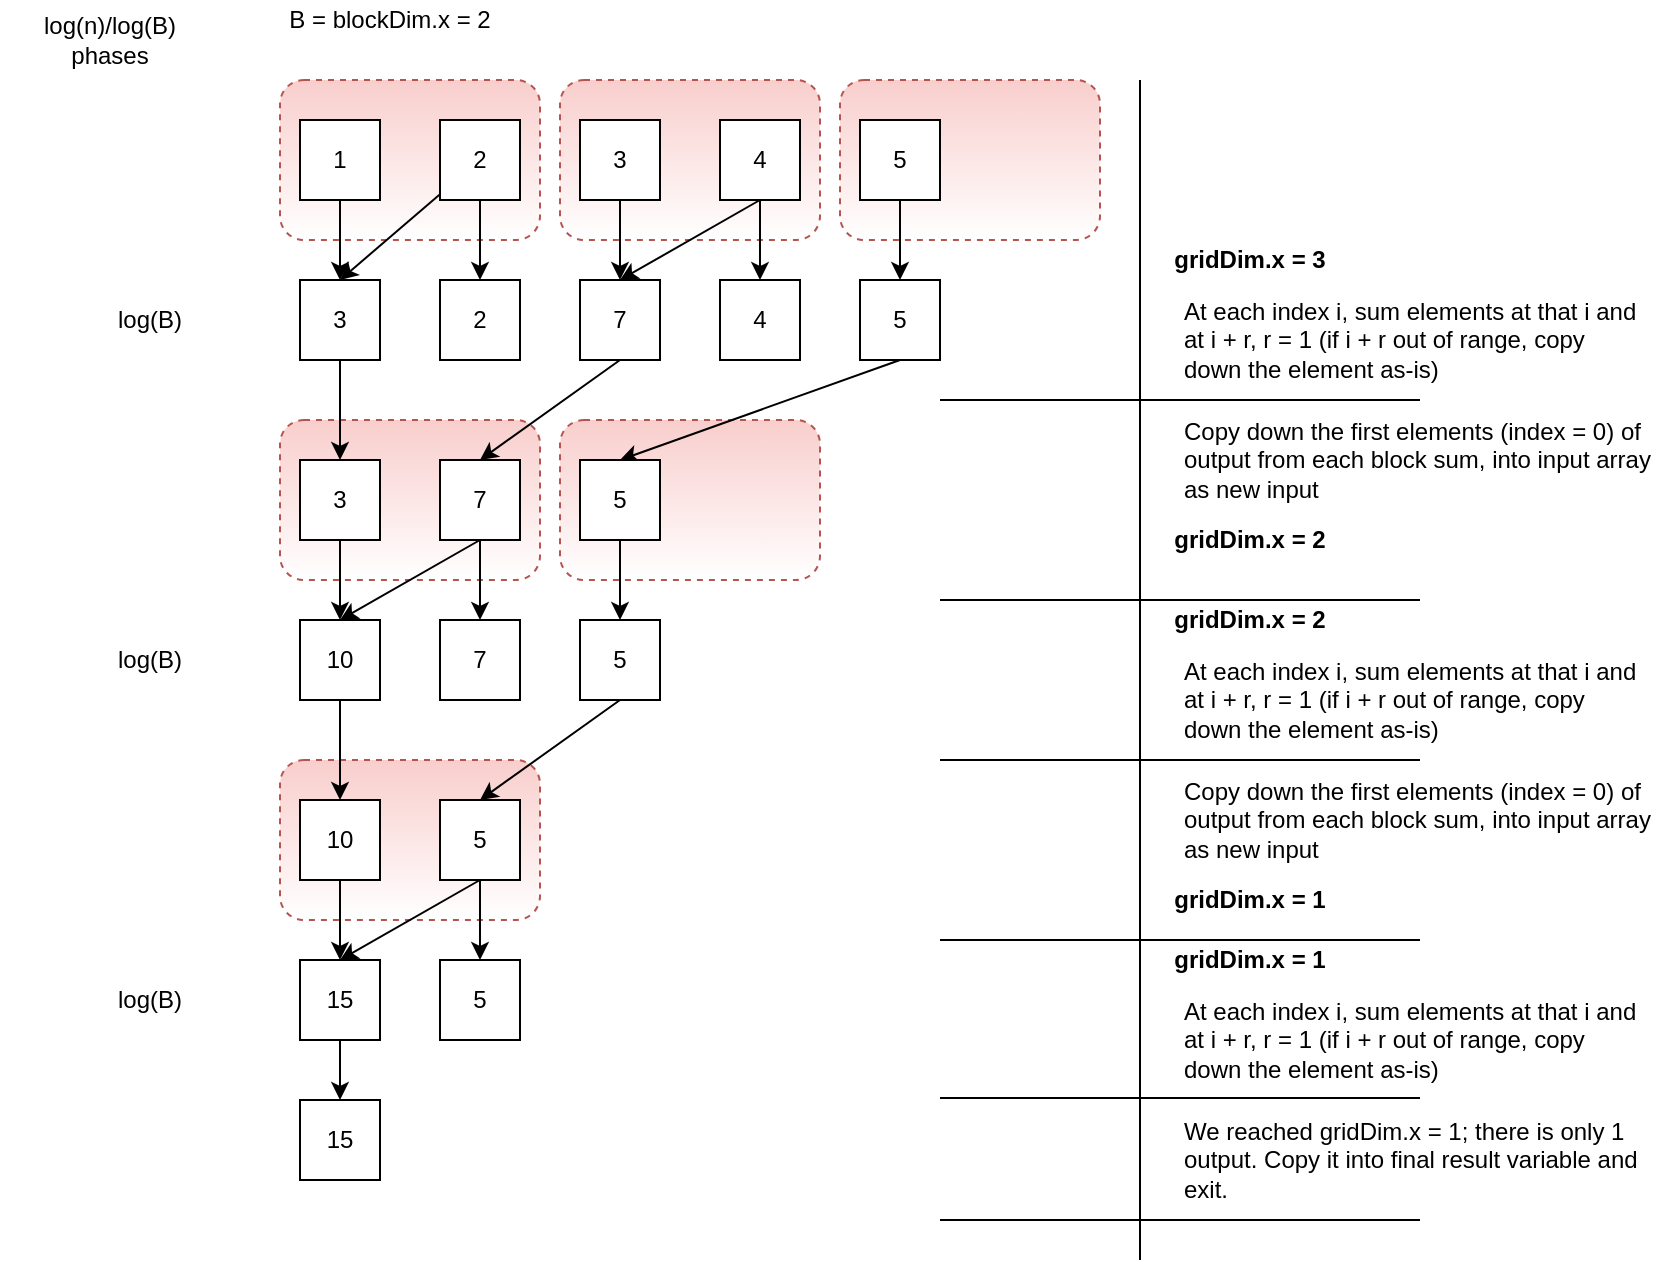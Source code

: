 <mxfile version="14.6.13" type="device"><diagram id="czSkmLJnxCa9iZKUmHA-" name="Page-1"><mxGraphModel dx="1377" dy="808" grid="1" gridSize="10" guides="1" tooltips="1" connect="1" arrows="1" fold="1" page="1" pageScale="1" pageWidth="2000" pageHeight="2000" math="0" shadow="0"><root><mxCell id="0"/><mxCell id="1" parent="0"/><mxCell id="iqM7cYK7eCukow81u_p7-42" value="" style="rounded=1;whiteSpace=wrap;html=1;dashed=1;fillColor=#f8cecc;strokeColor=#b85450;gradientColor=#ffffff;" vertex="1" parent="1"><mxGeometry x="200" y="550" width="130" height="80" as="geometry"/></mxCell><mxCell id="iqM7cYK7eCukow81u_p7-29" value="" style="rounded=1;whiteSpace=wrap;html=1;dashed=1;fillColor=#f8cecc;strokeColor=#b85450;gradientColor=#ffffff;" vertex="1" parent="1"><mxGeometry x="340" y="380" width="130" height="80" as="geometry"/></mxCell><mxCell id="iqM7cYK7eCukow81u_p7-28" value="" style="rounded=1;whiteSpace=wrap;html=1;dashed=1;fillColor=#f8cecc;strokeColor=#b85450;gradientColor=#ffffff;" vertex="1" parent="1"><mxGeometry x="200" y="380" width="130" height="80" as="geometry"/></mxCell><mxCell id="iqM7cYK7eCukow81u_p7-14" value="" style="rounded=1;whiteSpace=wrap;html=1;dashed=1;fillColor=#f8cecc;strokeColor=#b85450;gradientColor=#ffffff;" vertex="1" parent="1"><mxGeometry x="480" y="210" width="130" height="80" as="geometry"/></mxCell><mxCell id="iqM7cYK7eCukow81u_p7-13" value="" style="rounded=1;whiteSpace=wrap;html=1;dashed=1;fillColor=#f8cecc;strokeColor=#b85450;gradientColor=#ffffff;" vertex="1" parent="1"><mxGeometry x="340" y="210" width="130" height="80" as="geometry"/></mxCell><mxCell id="iqM7cYK7eCukow81u_p7-12" value="" style="rounded=1;whiteSpace=wrap;html=1;dashed=1;fillColor=#f8cecc;strokeColor=#b85450;gradientColor=#ffffff;" vertex="1" parent="1"><mxGeometry x="200" y="210" width="130" height="80" as="geometry"/></mxCell><mxCell id="iqM7cYK7eCukow81u_p7-18" style="edgeStyle=orthogonalEdgeStyle;rounded=0;orthogonalLoop=1;jettySize=auto;html=1;entryX=0.5;entryY=0;entryDx=0;entryDy=0;" edge="1" parent="1" source="iqM7cYK7eCukow81u_p7-1" target="iqM7cYK7eCukow81u_p7-7"><mxGeometry relative="1" as="geometry"><mxPoint x="230" y="300" as="targetPoint"/></mxGeometry></mxCell><mxCell id="iqM7cYK7eCukow81u_p7-1" value="1" style="rounded=0;whiteSpace=wrap;html=1;" vertex="1" parent="1"><mxGeometry x="210" y="230" width="40" height="40" as="geometry"/></mxCell><mxCell id="iqM7cYK7eCukow81u_p7-19" value="" style="rounded=0;orthogonalLoop=1;jettySize=auto;html=1;entryX=0.5;entryY=0;entryDx=0;entryDy=0;" edge="1" parent="1" source="iqM7cYK7eCukow81u_p7-2" target="iqM7cYK7eCukow81u_p7-7"><mxGeometry relative="1" as="geometry"/></mxCell><mxCell id="iqM7cYK7eCukow81u_p7-2" value="2" style="rounded=0;whiteSpace=wrap;html=1;" vertex="1" parent="1"><mxGeometry x="280" y="230" width="40" height="40" as="geometry"/></mxCell><mxCell id="iqM7cYK7eCukow81u_p7-21" style="edgeStyle=none;rounded=0;orthogonalLoop=1;jettySize=auto;html=1;exitX=0.5;exitY=1;exitDx=0;exitDy=0;entryX=0.5;entryY=0;entryDx=0;entryDy=0;" edge="1" parent="1" source="iqM7cYK7eCukow81u_p7-3" target="iqM7cYK7eCukow81u_p7-9"><mxGeometry relative="1" as="geometry"/></mxCell><mxCell id="iqM7cYK7eCukow81u_p7-3" value="3" style="rounded=0;whiteSpace=wrap;html=1;" vertex="1" parent="1"><mxGeometry x="350" y="230" width="40" height="40" as="geometry"/></mxCell><mxCell id="iqM7cYK7eCukow81u_p7-22" style="edgeStyle=none;rounded=0;orthogonalLoop=1;jettySize=auto;html=1;exitX=0.5;exitY=1;exitDx=0;exitDy=0;entryX=0.5;entryY=0;entryDx=0;entryDy=0;" edge="1" parent="1" source="iqM7cYK7eCukow81u_p7-4" target="iqM7cYK7eCukow81u_p7-9"><mxGeometry relative="1" as="geometry"/></mxCell><mxCell id="iqM7cYK7eCukow81u_p7-23" style="edgeStyle=none;rounded=0;orthogonalLoop=1;jettySize=auto;html=1;exitX=0.5;exitY=1;exitDx=0;exitDy=0;entryX=0.5;entryY=0;entryDx=0;entryDy=0;" edge="1" parent="1" source="iqM7cYK7eCukow81u_p7-4" target="iqM7cYK7eCukow81u_p7-10"><mxGeometry relative="1" as="geometry"/></mxCell><mxCell id="iqM7cYK7eCukow81u_p7-4" value="4" style="rounded=0;whiteSpace=wrap;html=1;" vertex="1" parent="1"><mxGeometry x="420" y="230" width="40" height="40" as="geometry"/></mxCell><mxCell id="iqM7cYK7eCukow81u_p7-24" style="edgeStyle=none;rounded=0;orthogonalLoop=1;jettySize=auto;html=1;exitX=0.5;exitY=1;exitDx=0;exitDy=0;entryX=0.5;entryY=0;entryDx=0;entryDy=0;" edge="1" parent="1" source="iqM7cYK7eCukow81u_p7-5" target="iqM7cYK7eCukow81u_p7-11"><mxGeometry relative="1" as="geometry"/></mxCell><mxCell id="iqM7cYK7eCukow81u_p7-5" value="5" style="rounded=0;whiteSpace=wrap;html=1;" vertex="1" parent="1"><mxGeometry x="490" y="230" width="40" height="40" as="geometry"/></mxCell><mxCell id="iqM7cYK7eCukow81u_p7-6" value="B = blockDim.x = 2" style="text;html=1;strokeColor=none;fillColor=none;align=center;verticalAlign=middle;whiteSpace=wrap;rounded=0;" vertex="1" parent="1"><mxGeometry x="200" y="170" width="110" height="20" as="geometry"/></mxCell><mxCell id="iqM7cYK7eCukow81u_p7-25" style="edgeStyle=none;rounded=0;orthogonalLoop=1;jettySize=auto;html=1;exitX=0.5;exitY=1;exitDx=0;exitDy=0;entryX=0.5;entryY=0;entryDx=0;entryDy=0;" edge="1" parent="1" source="iqM7cYK7eCukow81u_p7-7" target="iqM7cYK7eCukow81u_p7-15"><mxGeometry relative="1" as="geometry"/></mxCell><mxCell id="iqM7cYK7eCukow81u_p7-7" value="3" style="rounded=0;whiteSpace=wrap;html=1;" vertex="1" parent="1"><mxGeometry x="210" y="310" width="40" height="40" as="geometry"/></mxCell><mxCell id="iqM7cYK7eCukow81u_p7-8" value="2" style="rounded=0;whiteSpace=wrap;html=1;" vertex="1" parent="1"><mxGeometry x="280" y="310" width="40" height="40" as="geometry"/></mxCell><mxCell id="iqM7cYK7eCukow81u_p7-26" style="edgeStyle=none;rounded=0;orthogonalLoop=1;jettySize=auto;html=1;exitX=0.5;exitY=1;exitDx=0;exitDy=0;entryX=0.5;entryY=0;entryDx=0;entryDy=0;" edge="1" parent="1" source="iqM7cYK7eCukow81u_p7-9" target="iqM7cYK7eCukow81u_p7-16"><mxGeometry relative="1" as="geometry"/></mxCell><mxCell id="iqM7cYK7eCukow81u_p7-9" value="7" style="rounded=0;whiteSpace=wrap;html=1;" vertex="1" parent="1"><mxGeometry x="350" y="310" width="40" height="40" as="geometry"/></mxCell><mxCell id="iqM7cYK7eCukow81u_p7-10" value="4" style="rounded=0;whiteSpace=wrap;html=1;" vertex="1" parent="1"><mxGeometry x="420" y="310" width="40" height="40" as="geometry"/></mxCell><mxCell id="iqM7cYK7eCukow81u_p7-27" style="edgeStyle=none;rounded=0;orthogonalLoop=1;jettySize=auto;html=1;exitX=0.5;exitY=1;exitDx=0;exitDy=0;entryX=0.5;entryY=0;entryDx=0;entryDy=0;" edge="1" parent="1" source="iqM7cYK7eCukow81u_p7-11" target="iqM7cYK7eCukow81u_p7-17"><mxGeometry relative="1" as="geometry"/></mxCell><mxCell id="iqM7cYK7eCukow81u_p7-11" value="5" style="rounded=0;whiteSpace=wrap;html=1;" vertex="1" parent="1"><mxGeometry x="490" y="310" width="40" height="40" as="geometry"/></mxCell><mxCell id="iqM7cYK7eCukow81u_p7-33" style="edgeStyle=none;rounded=0;orthogonalLoop=1;jettySize=auto;html=1;exitX=0.5;exitY=1;exitDx=0;exitDy=0;" edge="1" parent="1" source="iqM7cYK7eCukow81u_p7-15" target="iqM7cYK7eCukow81u_p7-30"><mxGeometry relative="1" as="geometry"/></mxCell><mxCell id="iqM7cYK7eCukow81u_p7-15" value="3" style="rounded=0;whiteSpace=wrap;html=1;" vertex="1" parent="1"><mxGeometry x="210" y="400" width="40" height="40" as="geometry"/></mxCell><mxCell id="iqM7cYK7eCukow81u_p7-34" style="edgeStyle=none;rounded=0;orthogonalLoop=1;jettySize=auto;html=1;exitX=0.5;exitY=1;exitDx=0;exitDy=0;" edge="1" parent="1" source="iqM7cYK7eCukow81u_p7-16"><mxGeometry relative="1" as="geometry"><mxPoint x="230" y="480" as="targetPoint"/></mxGeometry></mxCell><mxCell id="iqM7cYK7eCukow81u_p7-35" style="edgeStyle=none;rounded=0;orthogonalLoop=1;jettySize=auto;html=1;exitX=0.5;exitY=1;exitDx=0;exitDy=0;entryX=0.5;entryY=0;entryDx=0;entryDy=0;" edge="1" parent="1" source="iqM7cYK7eCukow81u_p7-16" target="iqM7cYK7eCukow81u_p7-31"><mxGeometry relative="1" as="geometry"/></mxCell><mxCell id="iqM7cYK7eCukow81u_p7-16" value="7" style="rounded=0;whiteSpace=wrap;html=1;" vertex="1" parent="1"><mxGeometry x="280" y="400" width="40" height="40" as="geometry"/></mxCell><mxCell id="iqM7cYK7eCukow81u_p7-36" style="edgeStyle=none;rounded=0;orthogonalLoop=1;jettySize=auto;html=1;exitX=0.5;exitY=1;exitDx=0;exitDy=0;entryX=0.5;entryY=0;entryDx=0;entryDy=0;" edge="1" parent="1" source="iqM7cYK7eCukow81u_p7-17" target="iqM7cYK7eCukow81u_p7-32"><mxGeometry relative="1" as="geometry"/></mxCell><mxCell id="iqM7cYK7eCukow81u_p7-17" value="5" style="rounded=0;whiteSpace=wrap;html=1;" vertex="1" parent="1"><mxGeometry x="350" y="400" width="40" height="40" as="geometry"/></mxCell><mxCell id="iqM7cYK7eCukow81u_p7-20" style="edgeStyle=orthogonalEdgeStyle;rounded=0;orthogonalLoop=1;jettySize=auto;html=1;entryX=0.5;entryY=0;entryDx=0;entryDy=0;exitX=0.5;exitY=1;exitDx=0;exitDy=0;" edge="1" parent="1" source="iqM7cYK7eCukow81u_p7-2" target="iqM7cYK7eCukow81u_p7-8"><mxGeometry relative="1" as="geometry"><mxPoint x="240" y="320" as="targetPoint"/><mxPoint x="240" y="280" as="sourcePoint"/></mxGeometry></mxCell><mxCell id="iqM7cYK7eCukow81u_p7-40" style="edgeStyle=none;rounded=0;orthogonalLoop=1;jettySize=auto;html=1;exitX=0.5;exitY=1;exitDx=0;exitDy=0;entryX=0.5;entryY=0;entryDx=0;entryDy=0;" edge="1" parent="1" source="iqM7cYK7eCukow81u_p7-30" target="iqM7cYK7eCukow81u_p7-37"><mxGeometry relative="1" as="geometry"/></mxCell><mxCell id="iqM7cYK7eCukow81u_p7-30" value="10" style="rounded=0;whiteSpace=wrap;html=1;" vertex="1" parent="1"><mxGeometry x="210" y="480" width="40" height="40" as="geometry"/></mxCell><mxCell id="iqM7cYK7eCukow81u_p7-31" value="7" style="rounded=0;whiteSpace=wrap;html=1;" vertex="1" parent="1"><mxGeometry x="280" y="480" width="40" height="40" as="geometry"/></mxCell><mxCell id="iqM7cYK7eCukow81u_p7-39" style="edgeStyle=none;rounded=0;orthogonalLoop=1;jettySize=auto;html=1;exitX=0.5;exitY=1;exitDx=0;exitDy=0;entryX=0.5;entryY=0;entryDx=0;entryDy=0;" edge="1" parent="1" source="iqM7cYK7eCukow81u_p7-32" target="iqM7cYK7eCukow81u_p7-38"><mxGeometry relative="1" as="geometry"/></mxCell><mxCell id="iqM7cYK7eCukow81u_p7-32" value="5" style="rounded=0;whiteSpace=wrap;html=1;" vertex="1" parent="1"><mxGeometry x="350" y="480" width="40" height="40" as="geometry"/></mxCell><mxCell id="iqM7cYK7eCukow81u_p7-45" style="edgeStyle=none;rounded=0;orthogonalLoop=1;jettySize=auto;html=1;exitX=0.5;exitY=1;exitDx=0;exitDy=0;entryX=0.5;entryY=0;entryDx=0;entryDy=0;" edge="1" parent="1" source="iqM7cYK7eCukow81u_p7-37" target="iqM7cYK7eCukow81u_p7-43"><mxGeometry relative="1" as="geometry"/></mxCell><mxCell id="iqM7cYK7eCukow81u_p7-37" value="10" style="rounded=0;whiteSpace=wrap;html=1;" vertex="1" parent="1"><mxGeometry x="210" y="570" width="40" height="40" as="geometry"/></mxCell><mxCell id="iqM7cYK7eCukow81u_p7-46" style="edgeStyle=none;rounded=0;orthogonalLoop=1;jettySize=auto;html=1;exitX=0.5;exitY=1;exitDx=0;exitDy=0;" edge="1" parent="1" source="iqM7cYK7eCukow81u_p7-38"><mxGeometry relative="1" as="geometry"><mxPoint x="230" y="650" as="targetPoint"/></mxGeometry></mxCell><mxCell id="iqM7cYK7eCukow81u_p7-69" style="edgeStyle=none;rounded=0;orthogonalLoop=1;jettySize=auto;html=1;exitX=0.5;exitY=1;exitDx=0;exitDy=0;entryX=0.5;entryY=0;entryDx=0;entryDy=0;" edge="1" parent="1" source="iqM7cYK7eCukow81u_p7-38" target="iqM7cYK7eCukow81u_p7-44"><mxGeometry relative="1" as="geometry"/></mxCell><mxCell id="iqM7cYK7eCukow81u_p7-38" value="5" style="rounded=0;whiteSpace=wrap;html=1;" vertex="1" parent="1"><mxGeometry x="280" y="570" width="40" height="40" as="geometry"/></mxCell><mxCell id="iqM7cYK7eCukow81u_p7-41" value="" style="endArrow=none;html=1;" edge="1" parent="1"><mxGeometry width="50" height="50" relative="1" as="geometry"><mxPoint x="630" y="800" as="sourcePoint"/><mxPoint x="630" y="210" as="targetPoint"/></mxGeometry></mxCell><mxCell id="iqM7cYK7eCukow81u_p7-48" style="edgeStyle=none;rounded=0;orthogonalLoop=1;jettySize=auto;html=1;exitX=0.5;exitY=1;exitDx=0;exitDy=0;entryX=0.5;entryY=0;entryDx=0;entryDy=0;" edge="1" parent="1" source="iqM7cYK7eCukow81u_p7-43" target="iqM7cYK7eCukow81u_p7-47"><mxGeometry relative="1" as="geometry"/></mxCell><mxCell id="iqM7cYK7eCukow81u_p7-43" value="15" style="rounded=0;whiteSpace=wrap;html=1;" vertex="1" parent="1"><mxGeometry x="210" y="650" width="40" height="40" as="geometry"/></mxCell><mxCell id="iqM7cYK7eCukow81u_p7-44" value="5" style="rounded=0;whiteSpace=wrap;html=1;" vertex="1" parent="1"><mxGeometry x="280" y="650" width="40" height="40" as="geometry"/></mxCell><mxCell id="iqM7cYK7eCukow81u_p7-47" value="15" style="rounded=0;whiteSpace=wrap;html=1;" vertex="1" parent="1"><mxGeometry x="210" y="720" width="40" height="40" as="geometry"/></mxCell><mxCell id="iqM7cYK7eCukow81u_p7-49" value="" style="endArrow=none;html=1;" edge="1" parent="1"><mxGeometry width="50" height="50" relative="1" as="geometry"><mxPoint x="530" y="370" as="sourcePoint"/><mxPoint x="770" y="370" as="targetPoint"/></mxGeometry></mxCell><mxCell id="iqM7cYK7eCukow81u_p7-50" value="" style="endArrow=none;html=1;" edge="1" parent="1"><mxGeometry width="50" height="50" relative="1" as="geometry"><mxPoint x="530" y="470" as="sourcePoint"/><mxPoint x="770" y="470" as="targetPoint"/></mxGeometry></mxCell><mxCell id="iqM7cYK7eCukow81u_p7-51" value="" style="endArrow=none;html=1;" edge="1" parent="1"><mxGeometry width="50" height="50" relative="1" as="geometry"><mxPoint x="530" y="550" as="sourcePoint"/><mxPoint x="770" y="550" as="targetPoint"/></mxGeometry></mxCell><mxCell id="iqM7cYK7eCukow81u_p7-52" value="" style="endArrow=none;html=1;" edge="1" parent="1"><mxGeometry width="50" height="50" relative="1" as="geometry"><mxPoint x="530" y="640" as="sourcePoint"/><mxPoint x="770" y="640" as="targetPoint"/></mxGeometry></mxCell><mxCell id="iqM7cYK7eCukow81u_p7-53" value="" style="endArrow=none;html=1;" edge="1" parent="1"><mxGeometry width="50" height="50" relative="1" as="geometry"><mxPoint x="530" y="719" as="sourcePoint"/><mxPoint x="770" y="719" as="targetPoint"/></mxGeometry></mxCell><mxCell id="iqM7cYK7eCukow81u_p7-54" value="" style="endArrow=none;html=1;" edge="1" parent="1"><mxGeometry width="50" height="50" relative="1" as="geometry"><mxPoint x="530" y="780" as="sourcePoint"/><mxPoint x="770" y="780" as="targetPoint"/></mxGeometry></mxCell><mxCell id="iqM7cYK7eCukow81u_p7-55" value="gridDim.x = 3" style="text;html=1;strokeColor=none;fillColor=none;align=center;verticalAlign=middle;whiteSpace=wrap;rounded=0;fontStyle=1" vertex="1" parent="1"><mxGeometry x="640" y="290" width="90" height="20" as="geometry"/></mxCell><mxCell id="iqM7cYK7eCukow81u_p7-56" value="At each index i, sum elements at that i and at i + r, r = 1 (if i + r out of range, copy down the element as-is)" style="text;html=1;strokeColor=none;fillColor=none;align=left;verticalAlign=middle;whiteSpace=wrap;rounded=0;" vertex="1" parent="1"><mxGeometry x="650" y="330" width="230" height="20" as="geometry"/></mxCell><mxCell id="iqM7cYK7eCukow81u_p7-57" value="gridDim.x = 2" style="text;html=1;strokeColor=none;fillColor=none;align=center;verticalAlign=middle;whiteSpace=wrap;rounded=0;fontStyle=1" vertex="1" parent="1"><mxGeometry x="640" y="430" width="90" height="20" as="geometry"/></mxCell><mxCell id="iqM7cYK7eCukow81u_p7-58" value="Copy down the first elements (index = 0) of output from each block sum, into input array as new input" style="text;html=1;strokeColor=none;fillColor=none;align=left;verticalAlign=middle;whiteSpace=wrap;rounded=0;" vertex="1" parent="1"><mxGeometry x="650" y="390" width="240" height="20" as="geometry"/></mxCell><mxCell id="iqM7cYK7eCukow81u_p7-60" value="gridDim.x = 2" style="text;html=1;strokeColor=none;fillColor=none;align=center;verticalAlign=middle;whiteSpace=wrap;rounded=0;fontStyle=1" vertex="1" parent="1"><mxGeometry x="640" y="470" width="90" height="20" as="geometry"/></mxCell><mxCell id="iqM7cYK7eCukow81u_p7-62" value="gridDim.x = 1" style="text;html=1;strokeColor=none;fillColor=none;align=center;verticalAlign=middle;whiteSpace=wrap;rounded=0;fontStyle=1" vertex="1" parent="1"><mxGeometry x="640" y="610" width="90" height="20" as="geometry"/></mxCell><mxCell id="iqM7cYK7eCukow81u_p7-63" value="Copy down the first elements (index = 0) of output from each block sum, into input array as new input" style="text;html=1;strokeColor=none;fillColor=none;align=left;verticalAlign=middle;whiteSpace=wrap;rounded=0;" vertex="1" parent="1"><mxGeometry x="650" y="570" width="240" height="20" as="geometry"/></mxCell><mxCell id="iqM7cYK7eCukow81u_p7-64" value="gridDim.x = 1" style="text;html=1;strokeColor=none;fillColor=none;align=center;verticalAlign=middle;whiteSpace=wrap;rounded=0;fontStyle=1" vertex="1" parent="1"><mxGeometry x="640" y="640" width="90" height="20" as="geometry"/></mxCell><mxCell id="iqM7cYK7eCukow81u_p7-66" value="At each index i, sum elements at that i and at i + r, r = 1 (if i + r out of range, copy down the element as-is)" style="text;html=1;strokeColor=none;fillColor=none;align=left;verticalAlign=middle;whiteSpace=wrap;rounded=0;" vertex="1" parent="1"><mxGeometry x="650" y="510" width="230" height="20" as="geometry"/></mxCell><mxCell id="iqM7cYK7eCukow81u_p7-67" value="At each index i, sum elements at that i and at i + r, r = 1 (if i + r out of range, copy down the element as-is)" style="text;html=1;strokeColor=none;fillColor=none;align=left;verticalAlign=middle;whiteSpace=wrap;rounded=0;" vertex="1" parent="1"><mxGeometry x="650" y="680" width="230" height="20" as="geometry"/></mxCell><mxCell id="iqM7cYK7eCukow81u_p7-68" value="We reached gridDim.x = 1; there is only 1 output. Copy it into final result variable and exit." style="text;html=1;strokeColor=none;fillColor=none;align=left;verticalAlign=middle;whiteSpace=wrap;rounded=0;" vertex="1" parent="1"><mxGeometry x="650" y="740" width="230" height="20" as="geometry"/></mxCell><mxCell id="iqM7cYK7eCukow81u_p7-70" value="log(B)" style="text;html=1;strokeColor=none;fillColor=none;align=center;verticalAlign=middle;whiteSpace=wrap;rounded=0;" vertex="1" parent="1"><mxGeometry x="80" y="320" width="110" height="20" as="geometry"/></mxCell><mxCell id="iqM7cYK7eCukow81u_p7-71" value="log(B)" style="text;html=1;strokeColor=none;fillColor=none;align=center;verticalAlign=middle;whiteSpace=wrap;rounded=0;" vertex="1" parent="1"><mxGeometry x="80" y="490" width="110" height="20" as="geometry"/></mxCell><mxCell id="iqM7cYK7eCukow81u_p7-72" value="log(B)" style="text;html=1;strokeColor=none;fillColor=none;align=center;verticalAlign=middle;whiteSpace=wrap;rounded=0;" vertex="1" parent="1"><mxGeometry x="80" y="660" width="110" height="20" as="geometry"/></mxCell><mxCell id="iqM7cYK7eCukow81u_p7-73" value="log(n)/log(B) phases" style="text;html=1;strokeColor=none;fillColor=none;align=center;verticalAlign=middle;whiteSpace=wrap;rounded=0;" vertex="1" parent="1"><mxGeometry x="60" y="180" width="110" height="20" as="geometry"/></mxCell></root></mxGraphModel></diagram></mxfile>